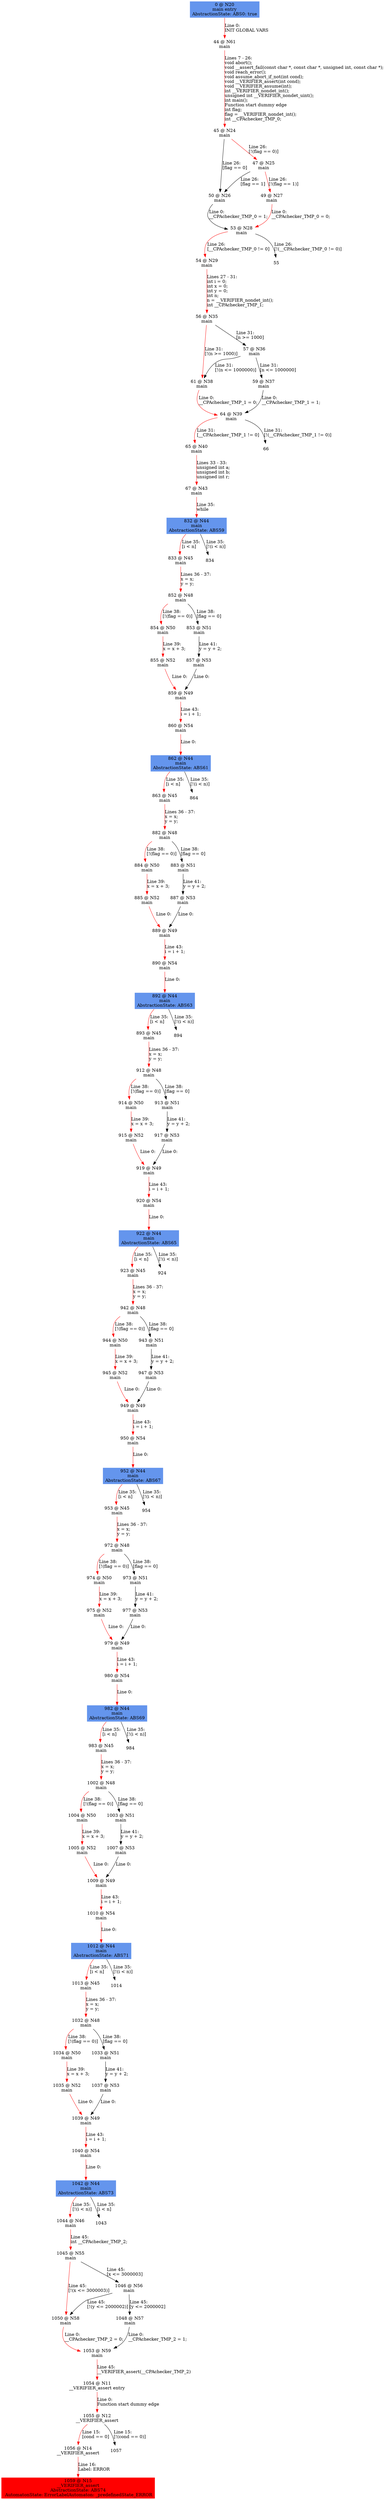 digraph ARG {
node [style="filled" shape="box" color="white"]
0 [fillcolor="cornflowerblue" label="0 @ N20\nmain entry\nAbstractionState: ABS0: true\n" id="0"]
44 [label="44 @ N61\nmain\n" id="44"]
45 [label="45 @ N24\nmain\n" id="45"]
50 [label="50 @ N26\nmain\n" id="50"]
53 [label="53 @ N28\nmain\n" id="53"]
54 [label="54 @ N29\nmain\n" id="54"]
56 [label="56 @ N35\nmain\n" id="56"]
61 [label="61 @ N38\nmain\n" id="61"]
64 [label="64 @ N39\nmain\n" id="64"]
65 [label="65 @ N40\nmain\n" id="65"]
67 [label="67 @ N43\nmain\n" id="67"]
832 [fillcolor="cornflowerblue" label="832 @ N44\nmain\nAbstractionState: ABS59\n" id="832"]
833 [label="833 @ N45\nmain\n" id="833"]
852 [label="852 @ N48\nmain\n" id="852"]
854 [label="854 @ N50\nmain\n" id="854"]
855 [label="855 @ N52\nmain\n" id="855"]
859 [label="859 @ N49\nmain\n" id="859"]
860 [label="860 @ N54\nmain\n" id="860"]
862 [fillcolor="cornflowerblue" label="862 @ N44\nmain\nAbstractionState: ABS61\n" id="862"]
863 [label="863 @ N45\nmain\n" id="863"]
882 [label="882 @ N48\nmain\n" id="882"]
884 [label="884 @ N50\nmain\n" id="884"]
885 [label="885 @ N52\nmain\n" id="885"]
889 [label="889 @ N49\nmain\n" id="889"]
890 [label="890 @ N54\nmain\n" id="890"]
892 [fillcolor="cornflowerblue" label="892 @ N44\nmain\nAbstractionState: ABS63\n" id="892"]
893 [label="893 @ N45\nmain\n" id="893"]
912 [label="912 @ N48\nmain\n" id="912"]
914 [label="914 @ N50\nmain\n" id="914"]
915 [label="915 @ N52\nmain\n" id="915"]
919 [label="919 @ N49\nmain\n" id="919"]
920 [label="920 @ N54\nmain\n" id="920"]
922 [fillcolor="cornflowerblue" label="922 @ N44\nmain\nAbstractionState: ABS65\n" id="922"]
923 [label="923 @ N45\nmain\n" id="923"]
942 [label="942 @ N48\nmain\n" id="942"]
944 [label="944 @ N50\nmain\n" id="944"]
945 [label="945 @ N52\nmain\n" id="945"]
949 [label="949 @ N49\nmain\n" id="949"]
950 [label="950 @ N54\nmain\n" id="950"]
952 [fillcolor="cornflowerblue" label="952 @ N44\nmain\nAbstractionState: ABS67\n" id="952"]
953 [label="953 @ N45\nmain\n" id="953"]
972 [label="972 @ N48\nmain\n" id="972"]
974 [label="974 @ N50\nmain\n" id="974"]
975 [label="975 @ N52\nmain\n" id="975"]
979 [label="979 @ N49\nmain\n" id="979"]
980 [label="980 @ N54\nmain\n" id="980"]
982 [fillcolor="cornflowerblue" label="982 @ N44\nmain\nAbstractionState: ABS69\n" id="982"]
983 [label="983 @ N45\nmain\n" id="983"]
1002 [label="1002 @ N48\nmain\n" id="1002"]
1004 [label="1004 @ N50\nmain\n" id="1004"]
1005 [label="1005 @ N52\nmain\n" id="1005"]
1009 [label="1009 @ N49\nmain\n" id="1009"]
1010 [label="1010 @ N54\nmain\n" id="1010"]
1012 [fillcolor="cornflowerblue" label="1012 @ N44\nmain\nAbstractionState: ABS71\n" id="1012"]
1013 [label="1013 @ N45\nmain\n" id="1013"]
1032 [label="1032 @ N48\nmain\n" id="1032"]
1034 [label="1034 @ N50\nmain\n" id="1034"]
1035 [label="1035 @ N52\nmain\n" id="1035"]
1039 [label="1039 @ N49\nmain\n" id="1039"]
1040 [label="1040 @ N54\nmain\n" id="1040"]
1042 [fillcolor="cornflowerblue" label="1042 @ N44\nmain\nAbstractionState: ABS73\n" id="1042"]
1044 [label="1044 @ N46\nmain\n" id="1044"]
1045 [label="1045 @ N55\nmain\n" id="1045"]
1050 [label="1050 @ N58\nmain\n" id="1050"]
1053 [label="1053 @ N59\nmain\n" id="1053"]
1054 [label="1054 @ N11\n__VERIFIER_assert entry\n" id="1054"]
1055 [label="1055 @ N12\n__VERIFIER_assert\n" id="1055"]
1056 [label="1056 @ N14\n__VERIFIER_assert\n" id="1056"]
1059 [fillcolor="red" label="1059 @ N15\n__VERIFIER_assert\nAbstractionState: ABS74\n AutomatonState: ErrorLabelAutomaton: _predefinedState_ERROR\n" id="1059"]
1046 [label="1046 @ N56\nmain\n" id="1046"]
1048 [label="1048 @ N57\nmain\n" id="1048"]
1033 [label="1033 @ N51\nmain\n" id="1033"]
1037 [label="1037 @ N53\nmain\n" id="1037"]
1003 [label="1003 @ N51\nmain\n" id="1003"]
1007 [label="1007 @ N53\nmain\n" id="1007"]
973 [label="973 @ N51\nmain\n" id="973"]
977 [label="977 @ N53\nmain\n" id="977"]
943 [label="943 @ N51\nmain\n" id="943"]
947 [label="947 @ N53\nmain\n" id="947"]
913 [label="913 @ N51\nmain\n" id="913"]
917 [label="917 @ N53\nmain\n" id="917"]
883 [label="883 @ N51\nmain\n" id="883"]
887 [label="887 @ N53\nmain\n" id="887"]
853 [label="853 @ N51\nmain\n" id="853"]
857 [label="857 @ N53\nmain\n" id="857"]
57 [label="57 @ N36\nmain\n" id="57"]
59 [label="59 @ N37\nmain\n" id="59"]
47 [label="47 @ N25\nmain\n" id="47"]
49 [label="49 @ N27\nmain\n" id="49"]
0 -> 44 [color="red" label="Line 0: \lINIT GLOBAL VARS\l" id="0 -> 44"]
44 -> 45 [color="red" label="Lines 7 - 26: \lvoid abort();\lvoid __assert_fail(const char *, const char *, unsigned int, const char *);\lvoid reach_error();\lvoid assume_abort_if_not(int cond);\lvoid __VERIFIER_assert(int cond);\lvoid __VERIFIER_assume(int);\lint __VERIFIER_nondet_int();\lunsigned int __VERIFIER_nondet_uint();\lint main();\lFunction start dummy edge\lint flag;\lflag = __VERIFIER_nondet_int();\lint __CPAchecker_TMP_0;\l" id="44 -> 45"]
45 -> 47 [color="red" label="Line 26: \l[!(flag == 0)]\l" id="45 -> 47"]
45 -> 50 [label="Line 26: \l[flag == 0]\l" id="45 -> 50"]
50 -> 53 [label="Line 0: \l__CPAchecker_TMP_0 = 1;\l" id="50 -> 53"]
53 -> 54 [color="red" label="Line 26: \l[__CPAchecker_TMP_0 != 0]\l" id="53 -> 54"]
53 -> 55 [label="Line 26: \l[!(__CPAchecker_TMP_0 != 0)]\l" id="53 -> 55"]
54 -> 56 [color="red" label="Lines 27 - 31: \lint i = 0;\lint x = 0;\lint y = 0;\lint n;\ln = __VERIFIER_nondet_int();\lint __CPAchecker_TMP_1;\l" id="54 -> 56"]
56 -> 57 [label="Line 31: \l[n >= 1000]\l" id="56 -> 57"]
56 -> 61 [color="red" label="Line 31: \l[!(n >= 1000)]\l" id="56 -> 61"]
61 -> 64 [color="red" label="Line 0: \l__CPAchecker_TMP_1 = 0;\l" id="61 -> 64"]
64 -> 65 [color="red" label="Line 31: \l[__CPAchecker_TMP_1 != 0]\l" id="64 -> 65"]
64 -> 66 [label="Line 31: \l[!(__CPAchecker_TMP_1 != 0)]\l" id="64 -> 66"]
65 -> 67 [color="red" label="Lines 33 - 33: \lunsigned int a;\lunsigned int b;\lunsigned int r;\l" id="65 -> 67"]
67 -> 832 [color="red" label="Line 35: \lwhile\l" id="67 -> 832"]
832 -> 833 [color="red" label="Line 35: \l[i < n]\l" id="832 -> 833"]
832 -> 834 [label="Line 35: \l[!(i < n)]\l" id="832 -> 834"]
833 -> 852 [color="red" label="Lines 36 - 37: \lx = x;\ly = y;\l" id="833 -> 852"]
852 -> 853 [label="Line 38: \l[flag == 0]\l" id="852 -> 853"]
852 -> 854 [color="red" label="Line 38: \l[!(flag == 0)]\l" id="852 -> 854"]
854 -> 855 [color="red" label="Line 39: \lx = x + 3;\l" id="854 -> 855"]
855 -> 859 [color="red" label="Line 0: \l\l" id="855 -> 859"]
859 -> 860 [color="red" label="Line 43: \li = i + 1;\l" id="859 -> 860"]
860 -> 862 [color="red" label="Line 0: \l\l" id="860 -> 862"]
862 -> 863 [color="red" label="Line 35: \l[i < n]\l" id="862 -> 863"]
862 -> 864 [label="Line 35: \l[!(i < n)]\l" id="862 -> 864"]
863 -> 882 [color="red" label="Lines 36 - 37: \lx = x;\ly = y;\l" id="863 -> 882"]
882 -> 883 [label="Line 38: \l[flag == 0]\l" id="882 -> 883"]
882 -> 884 [color="red" label="Line 38: \l[!(flag == 0)]\l" id="882 -> 884"]
884 -> 885 [color="red" label="Line 39: \lx = x + 3;\l" id="884 -> 885"]
885 -> 889 [color="red" label="Line 0: \l\l" id="885 -> 889"]
889 -> 890 [color="red" label="Line 43: \li = i + 1;\l" id="889 -> 890"]
890 -> 892 [color="red" label="Line 0: \l\l" id="890 -> 892"]
892 -> 893 [color="red" label="Line 35: \l[i < n]\l" id="892 -> 893"]
892 -> 894 [label="Line 35: \l[!(i < n)]\l" id="892 -> 894"]
893 -> 912 [color="red" label="Lines 36 - 37: \lx = x;\ly = y;\l" id="893 -> 912"]
912 -> 913 [label="Line 38: \l[flag == 0]\l" id="912 -> 913"]
912 -> 914 [color="red" label="Line 38: \l[!(flag == 0)]\l" id="912 -> 914"]
914 -> 915 [color="red" label="Line 39: \lx = x + 3;\l" id="914 -> 915"]
915 -> 919 [color="red" label="Line 0: \l\l" id="915 -> 919"]
919 -> 920 [color="red" label="Line 43: \li = i + 1;\l" id="919 -> 920"]
920 -> 922 [color="red" label="Line 0: \l\l" id="920 -> 922"]
922 -> 923 [color="red" label="Line 35: \l[i < n]\l" id="922 -> 923"]
922 -> 924 [label="Line 35: \l[!(i < n)]\l" id="922 -> 924"]
923 -> 942 [color="red" label="Lines 36 - 37: \lx = x;\ly = y;\l" id="923 -> 942"]
942 -> 943 [label="Line 38: \l[flag == 0]\l" id="942 -> 943"]
942 -> 944 [color="red" label="Line 38: \l[!(flag == 0)]\l" id="942 -> 944"]
944 -> 945 [color="red" label="Line 39: \lx = x + 3;\l" id="944 -> 945"]
945 -> 949 [color="red" label="Line 0: \l\l" id="945 -> 949"]
949 -> 950 [color="red" label="Line 43: \li = i + 1;\l" id="949 -> 950"]
950 -> 952 [color="red" label="Line 0: \l\l" id="950 -> 952"]
952 -> 953 [color="red" label="Line 35: \l[i < n]\l" id="952 -> 953"]
952 -> 954 [label="Line 35: \l[!(i < n)]\l" id="952 -> 954"]
953 -> 972 [color="red" label="Lines 36 - 37: \lx = x;\ly = y;\l" id="953 -> 972"]
972 -> 973 [label="Line 38: \l[flag == 0]\l" id="972 -> 973"]
972 -> 974 [color="red" label="Line 38: \l[!(flag == 0)]\l" id="972 -> 974"]
974 -> 975 [color="red" label="Line 39: \lx = x + 3;\l" id="974 -> 975"]
975 -> 979 [color="red" label="Line 0: \l\l" id="975 -> 979"]
979 -> 980 [color="red" label="Line 43: \li = i + 1;\l" id="979 -> 980"]
980 -> 982 [color="red" label="Line 0: \l\l" id="980 -> 982"]
982 -> 983 [color="red" label="Line 35: \l[i < n]\l" id="982 -> 983"]
982 -> 984 [label="Line 35: \l[!(i < n)]\l" id="982 -> 984"]
983 -> 1002 [color="red" label="Lines 36 - 37: \lx = x;\ly = y;\l" id="983 -> 1002"]
1002 -> 1003 [label="Line 38: \l[flag == 0]\l" id="1002 -> 1003"]
1002 -> 1004 [color="red" label="Line 38: \l[!(flag == 0)]\l" id="1002 -> 1004"]
1004 -> 1005 [color="red" label="Line 39: \lx = x + 3;\l" id="1004 -> 1005"]
1005 -> 1009 [color="red" label="Line 0: \l\l" id="1005 -> 1009"]
1009 -> 1010 [color="red" label="Line 43: \li = i + 1;\l" id="1009 -> 1010"]
1010 -> 1012 [color="red" label="Line 0: \l\l" id="1010 -> 1012"]
1012 -> 1013 [color="red" label="Line 35: \l[i < n]\l" id="1012 -> 1013"]
1012 -> 1014 [label="Line 35: \l[!(i < n)]\l" id="1012 -> 1014"]
1013 -> 1032 [color="red" label="Lines 36 - 37: \lx = x;\ly = y;\l" id="1013 -> 1032"]
1032 -> 1033 [label="Line 38: \l[flag == 0]\l" id="1032 -> 1033"]
1032 -> 1034 [color="red" label="Line 38: \l[!(flag == 0)]\l" id="1032 -> 1034"]
1034 -> 1035 [color="red" label="Line 39: \lx = x + 3;\l" id="1034 -> 1035"]
1035 -> 1039 [color="red" label="Line 0: \l\l" id="1035 -> 1039"]
1039 -> 1040 [color="red" label="Line 43: \li = i + 1;\l" id="1039 -> 1040"]
1040 -> 1042 [color="red" label="Line 0: \l\l" id="1040 -> 1042"]
1042 -> 1043 [label="Line 35: \l[i < n]\l" id="1042 -> 1043"]
1042 -> 1044 [color="red" label="Line 35: \l[!(i < n)]\l" id="1042 -> 1044"]
1044 -> 1045 [color="red" label="Line 45: \lint __CPAchecker_TMP_2;\l" id="1044 -> 1045"]
1045 -> 1046 [label="Line 45: \l[x <= 3000003]\l" id="1045 -> 1046"]
1045 -> 1050 [color="red" label="Line 45: \l[!(x <= 3000003)]\l" id="1045 -> 1050"]
1050 -> 1053 [color="red" label="Line 0: \l__CPAchecker_TMP_2 = 0;\l" id="1050 -> 1053"]
1053 -> 1054 [color="red" label="Line 45: \l__VERIFIER_assert(__CPAchecker_TMP_2)\l" id="1053 -> 1054"]
1054 -> 1055 [color="red" label="Line 0: \lFunction start dummy edge\l" id="1054 -> 1055"]
1055 -> 1056 [color="red" label="Line 15: \l[cond == 0]\l" id="1055 -> 1056"]
1055 -> 1057 [label="Line 15: \l[!(cond == 0)]\l" id="1055 -> 1057"]
1056 -> 1059 [color="red" label="Line 16: \lLabel: ERROR\l" id="1056 -> 1059"]
1046 -> 1048 [label="Line 45: \l[y <= 2000002]\l" id="1046 -> 1048"]
1046 -> 1050 [label="Line 45: \l[!(y <= 2000002)]\l" id="1046 -> 1050"]
1048 -> 1053 [label="Line 0: \l__CPAchecker_TMP_2 = 1;\l" id="1048 -> 1053"]
1033 -> 1037 [label="Line 41: \ly = y + 2;\l" id="1033 -> 1037"]
1037 -> 1039 [label="Line 0: \l\l" id="1037 -> 1039"]
1003 -> 1007 [label="Line 41: \ly = y + 2;\l" id="1003 -> 1007"]
1007 -> 1009 [label="Line 0: \l\l" id="1007 -> 1009"]
973 -> 977 [label="Line 41: \ly = y + 2;\l" id="973 -> 977"]
977 -> 979 [label="Line 0: \l\l" id="977 -> 979"]
943 -> 947 [label="Line 41: \ly = y + 2;\l" id="943 -> 947"]
947 -> 949 [label="Line 0: \l\l" id="947 -> 949"]
913 -> 917 [label="Line 41: \ly = y + 2;\l" id="913 -> 917"]
917 -> 919 [label="Line 0: \l\l" id="917 -> 919"]
883 -> 887 [label="Line 41: \ly = y + 2;\l" id="883 -> 887"]
887 -> 889 [label="Line 0: \l\l" id="887 -> 889"]
853 -> 857 [label="Line 41: \ly = y + 2;\l" id="853 -> 857"]
857 -> 859 [label="Line 0: \l\l" id="857 -> 859"]
57 -> 59 [label="Line 31: \l[n <= 1000000]\l" id="57 -> 59"]
57 -> 61 [label="Line 31: \l[!(n <= 1000000)]\l" id="57 -> 61"]
59 -> 64 [label="Line 0: \l__CPAchecker_TMP_1 = 1;\l" id="59 -> 64"]
47 -> 49 [color="red" label="Line 26: \l[!(flag == 1)]\l" id="47 -> 49"]
47 -> 50 [label="Line 26: \l[flag == 1]\l" id="47 -> 50"]
49 -> 53 [color="red" label="Line 0: \l__CPAchecker_TMP_0 = 0;\l" id="49 -> 53"]
}
